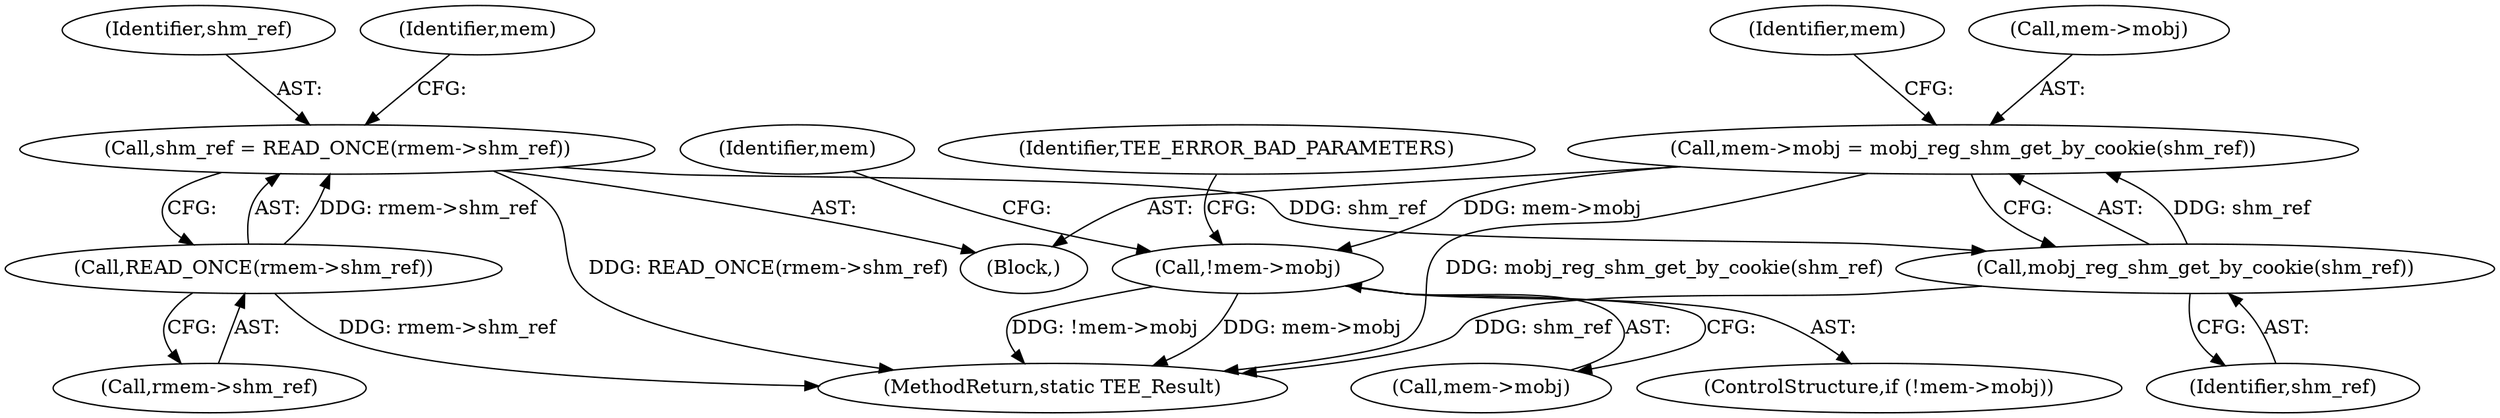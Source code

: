digraph "0_optee_os_e3adcf566cb278444830e7badfdcc3983e334fd1@pointer" {
"1000116" [label="(Call,mem->mobj = mobj_reg_shm_get_by_cookie(shm_ref))"];
"1000120" [label="(Call,mobj_reg_shm_get_by_cookie(shm_ref))"];
"1000110" [label="(Call,shm_ref = READ_ONCE(rmem->shm_ref))"];
"1000112" [label="(Call,READ_ONCE(rmem->shm_ref))"];
"1000123" [label="(Call,!mem->mobj)"];
"1000113" [label="(Call,rmem->shm_ref)"];
"1000116" [label="(Call,mem->mobj = mobj_reg_shm_get_by_cookie(shm_ref))"];
"1000125" [label="(Identifier,mem)"];
"1000117" [label="(Call,mem->mobj)"];
"1000124" [label="(Call,mem->mobj)"];
"1000122" [label="(ControlStructure,if (!mem->mobj))"];
"1000128" [label="(Identifier,TEE_ERROR_BAD_PARAMETERS)"];
"1000121" [label="(Identifier,shm_ref)"];
"1000120" [label="(Call,mobj_reg_shm_get_by_cookie(shm_ref))"];
"1000112" [label="(Call,READ_ONCE(rmem->shm_ref))"];
"1000110" [label="(Call,shm_ref = READ_ONCE(rmem->shm_ref))"];
"1000111" [label="(Identifier,shm_ref)"];
"1000167" [label="(MethodReturn,static TEE_Result)"];
"1000104" [label="(Block,)"];
"1000131" [label="(Identifier,mem)"];
"1000118" [label="(Identifier,mem)"];
"1000123" [label="(Call,!mem->mobj)"];
"1000116" -> "1000104"  [label="AST: "];
"1000116" -> "1000120"  [label="CFG: "];
"1000117" -> "1000116"  [label="AST: "];
"1000120" -> "1000116"  [label="AST: "];
"1000125" -> "1000116"  [label="CFG: "];
"1000116" -> "1000167"  [label="DDG: mobj_reg_shm_get_by_cookie(shm_ref)"];
"1000120" -> "1000116"  [label="DDG: shm_ref"];
"1000116" -> "1000123"  [label="DDG: mem->mobj"];
"1000120" -> "1000121"  [label="CFG: "];
"1000121" -> "1000120"  [label="AST: "];
"1000120" -> "1000167"  [label="DDG: shm_ref"];
"1000110" -> "1000120"  [label="DDG: shm_ref"];
"1000110" -> "1000104"  [label="AST: "];
"1000110" -> "1000112"  [label="CFG: "];
"1000111" -> "1000110"  [label="AST: "];
"1000112" -> "1000110"  [label="AST: "];
"1000118" -> "1000110"  [label="CFG: "];
"1000110" -> "1000167"  [label="DDG: READ_ONCE(rmem->shm_ref)"];
"1000112" -> "1000110"  [label="DDG: rmem->shm_ref"];
"1000112" -> "1000113"  [label="CFG: "];
"1000113" -> "1000112"  [label="AST: "];
"1000112" -> "1000167"  [label="DDG: rmem->shm_ref"];
"1000123" -> "1000122"  [label="AST: "];
"1000123" -> "1000124"  [label="CFG: "];
"1000124" -> "1000123"  [label="AST: "];
"1000128" -> "1000123"  [label="CFG: "];
"1000131" -> "1000123"  [label="CFG: "];
"1000123" -> "1000167"  [label="DDG: mem->mobj"];
"1000123" -> "1000167"  [label="DDG: !mem->mobj"];
}
